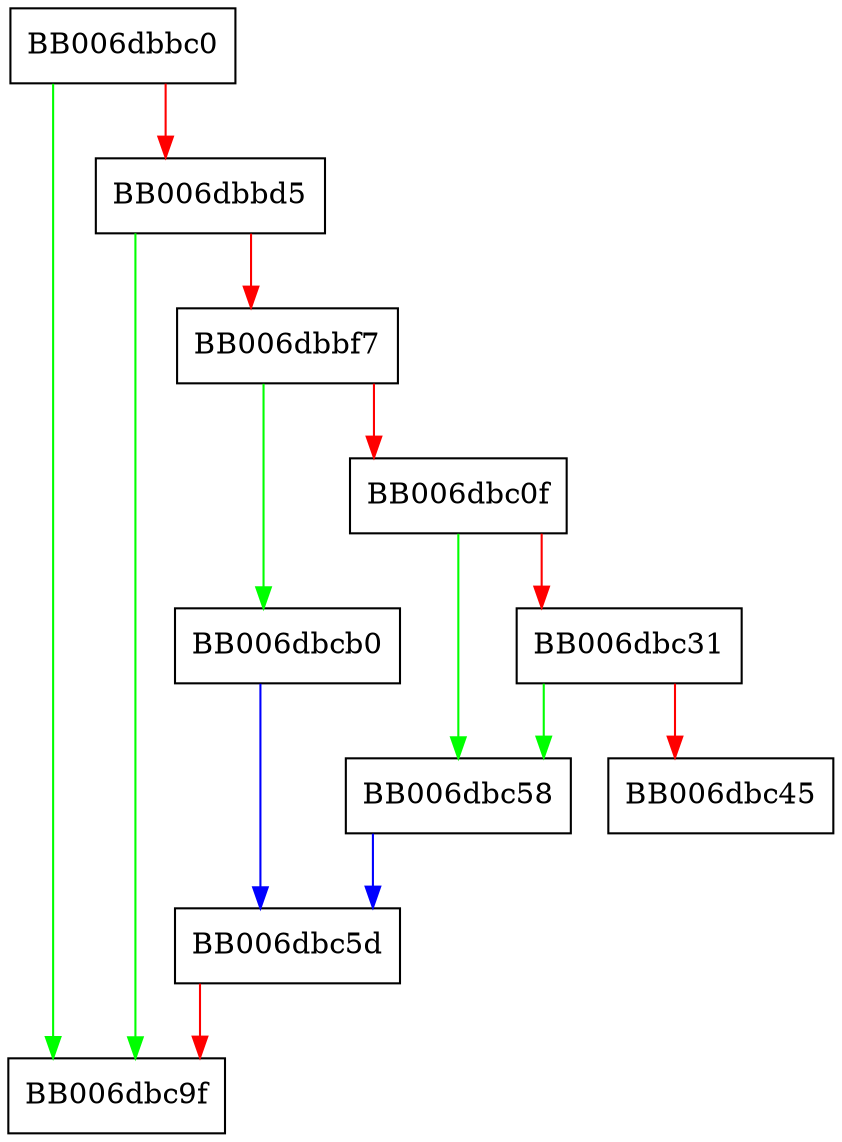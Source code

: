 digraph kmac256_new {
  node [shape="box"];
  graph [splines=ortho];
  BB006dbbc0 -> BB006dbc9f [color="green"];
  BB006dbbc0 -> BB006dbbd5 [color="red"];
  BB006dbbd5 -> BB006dbc9f [color="green"];
  BB006dbbd5 -> BB006dbbf7 [color="red"];
  BB006dbbf7 -> BB006dbcb0 [color="green"];
  BB006dbbf7 -> BB006dbc0f [color="red"];
  BB006dbc0f -> BB006dbc58 [color="green"];
  BB006dbc0f -> BB006dbc31 [color="red"];
  BB006dbc31 -> BB006dbc58 [color="green"];
  BB006dbc31 -> BB006dbc45 [color="red"];
  BB006dbc58 -> BB006dbc5d [color="blue"];
  BB006dbc5d -> BB006dbc9f [color="red"];
  BB006dbcb0 -> BB006dbc5d [color="blue"];
}